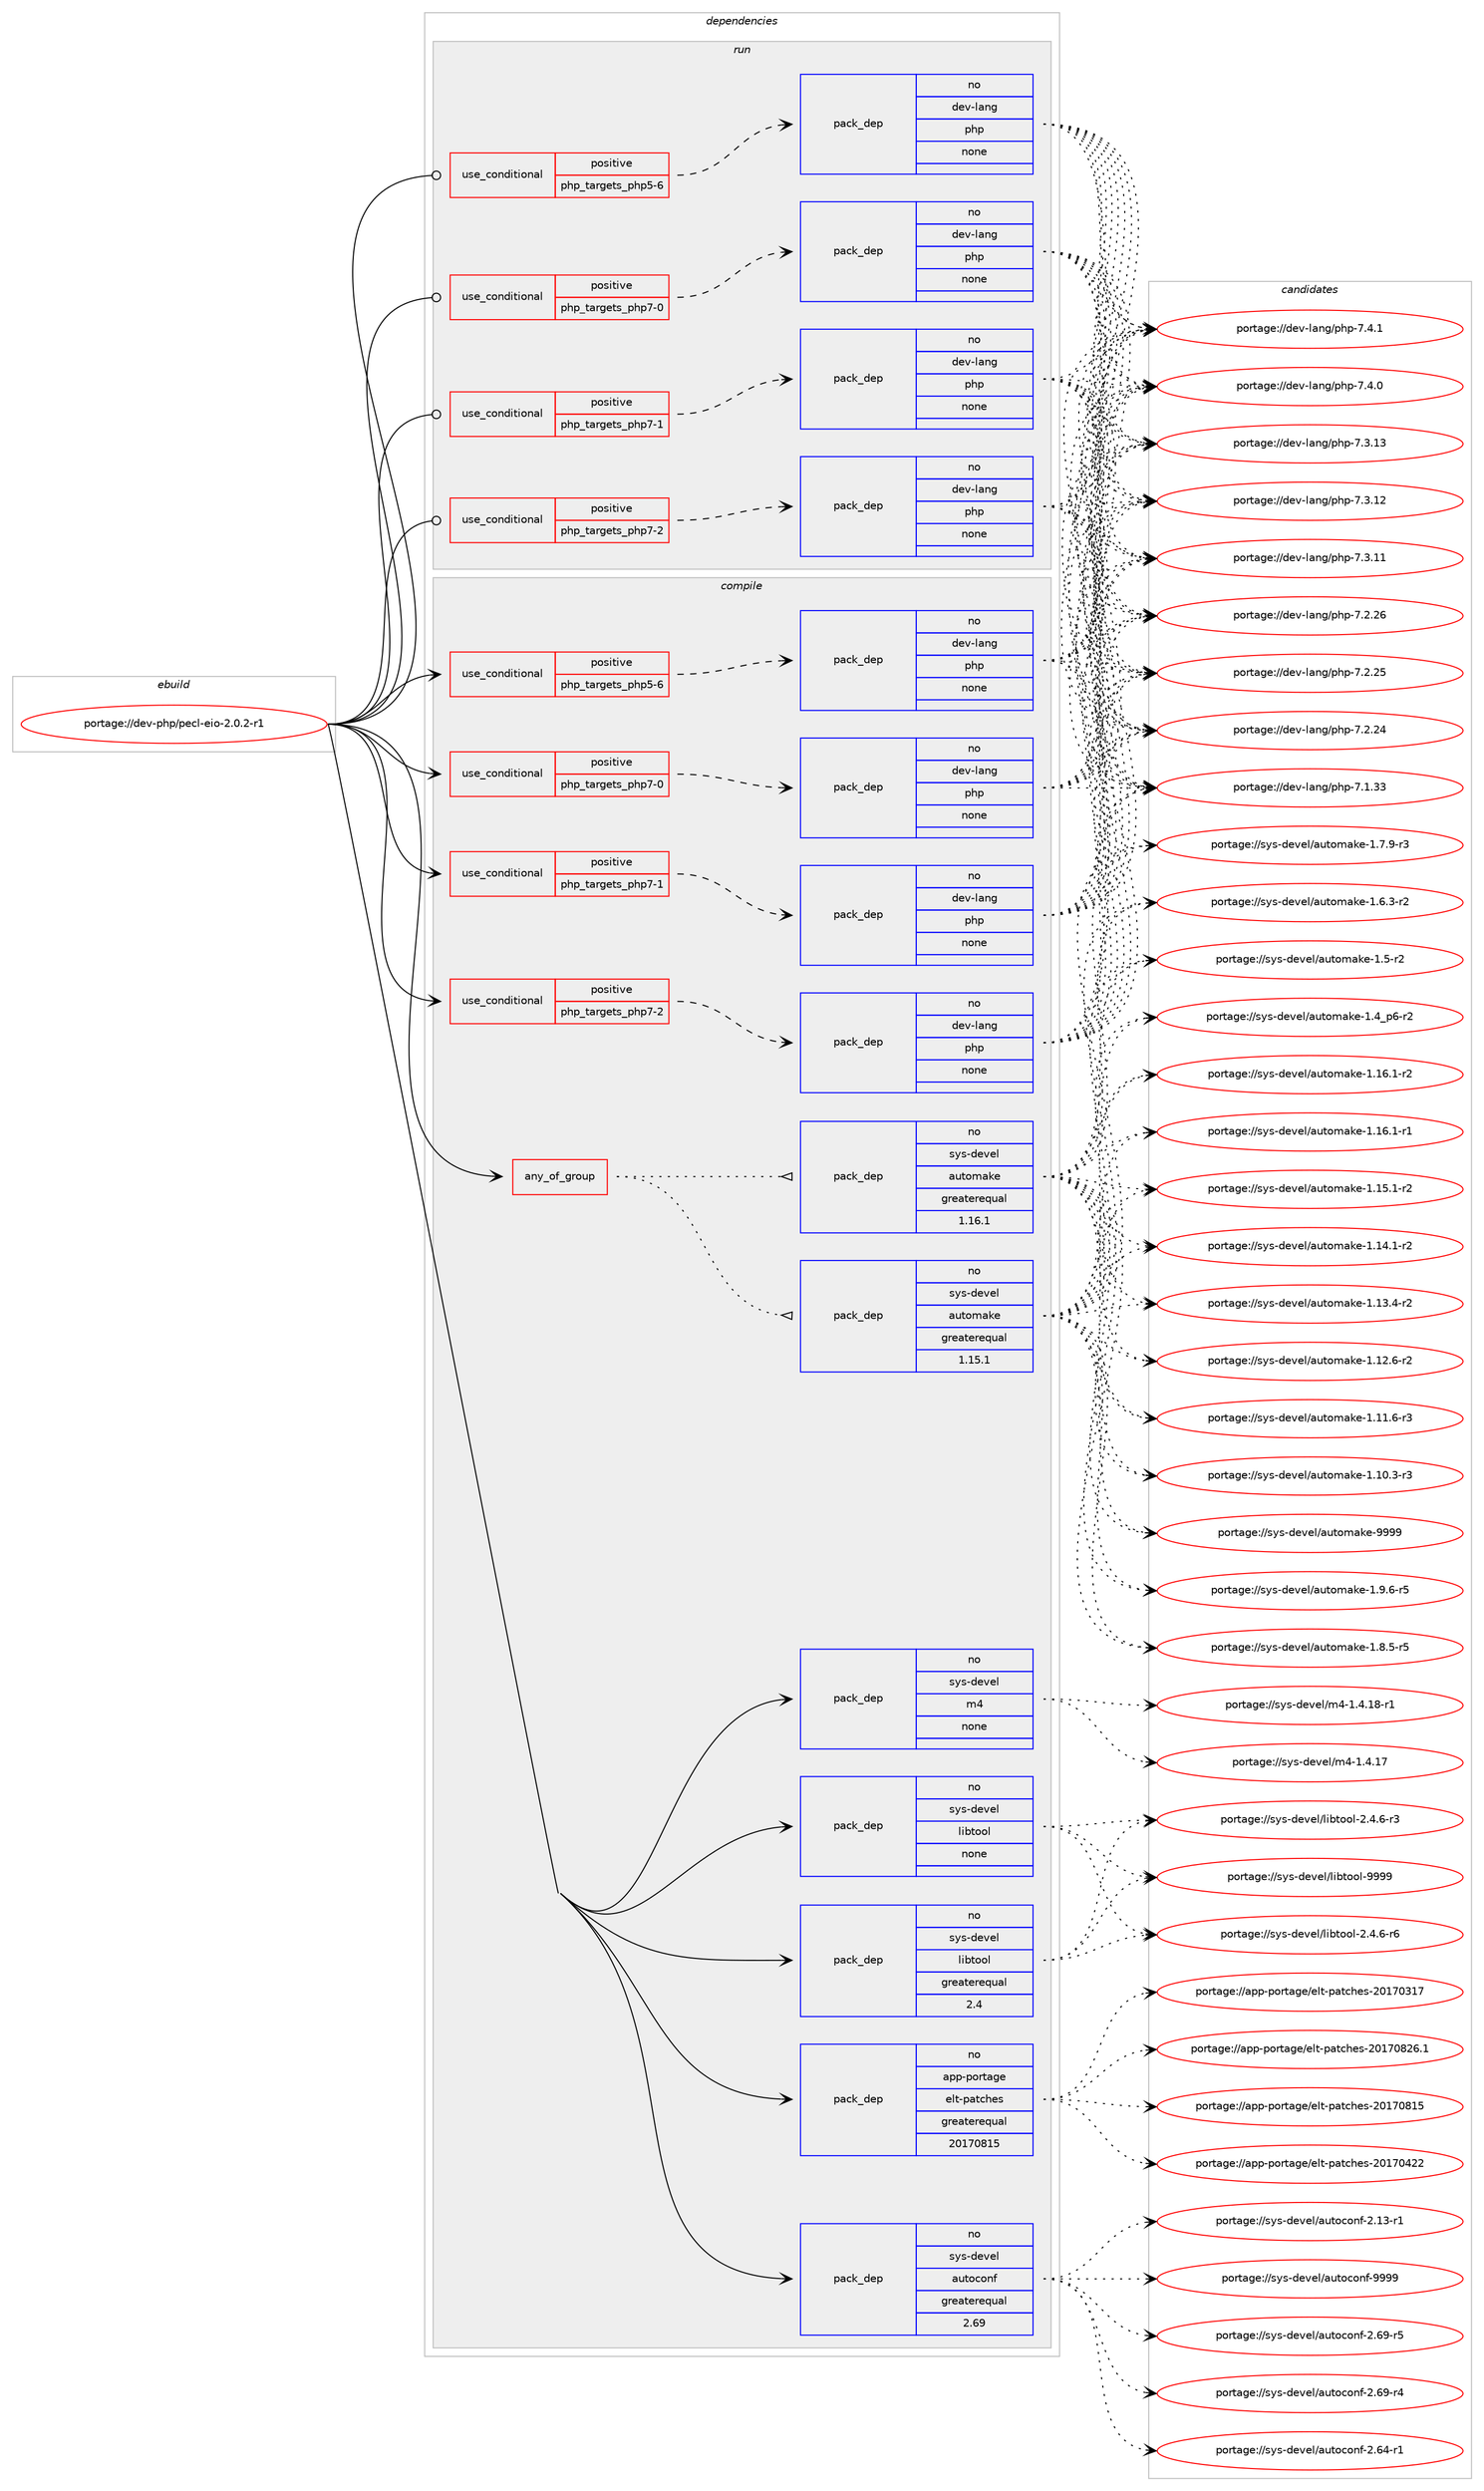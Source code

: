 digraph prolog {

# *************
# Graph options
# *************

newrank=true;
concentrate=true;
compound=true;
graph [rankdir=LR,fontname=Helvetica,fontsize=10,ranksep=1.5];#, ranksep=2.5, nodesep=0.2];
edge  [arrowhead=vee];
node  [fontname=Helvetica,fontsize=10];

# **********
# The ebuild
# **********

subgraph cluster_leftcol {
color=gray;
label=<<i>ebuild</i>>;
id [label="portage://dev-php/pecl-eio-2.0.2-r1", color=red, width=4, href="../dev-php/pecl-eio-2.0.2-r1.svg"];
}

# ****************
# The dependencies
# ****************

subgraph cluster_midcol {
color=gray;
label=<<i>dependencies</i>>;
subgraph cluster_compile {
fillcolor="#eeeeee";
style=filled;
label=<<i>compile</i>>;
subgraph any4816 {
dependency476854 [label=<<TABLE BORDER="0" CELLBORDER="1" CELLSPACING="0" CELLPADDING="4"><TR><TD CELLPADDING="10">any_of_group</TD></TR></TABLE>>, shape=none, color=red];subgraph pack350992 {
dependency476855 [label=<<TABLE BORDER="0" CELLBORDER="1" CELLSPACING="0" CELLPADDING="4" WIDTH="220"><TR><TD ROWSPAN="6" CELLPADDING="30">pack_dep</TD></TR><TR><TD WIDTH="110">no</TD></TR><TR><TD>sys-devel</TD></TR><TR><TD>automake</TD></TR><TR><TD>greaterequal</TD></TR><TR><TD>1.16.1</TD></TR></TABLE>>, shape=none, color=blue];
}
dependency476854:e -> dependency476855:w [weight=20,style="dotted",arrowhead="oinv"];
subgraph pack350993 {
dependency476856 [label=<<TABLE BORDER="0" CELLBORDER="1" CELLSPACING="0" CELLPADDING="4" WIDTH="220"><TR><TD ROWSPAN="6" CELLPADDING="30">pack_dep</TD></TR><TR><TD WIDTH="110">no</TD></TR><TR><TD>sys-devel</TD></TR><TR><TD>automake</TD></TR><TR><TD>greaterequal</TD></TR><TR><TD>1.15.1</TD></TR></TABLE>>, shape=none, color=blue];
}
dependency476854:e -> dependency476856:w [weight=20,style="dotted",arrowhead="oinv"];
}
id:e -> dependency476854:w [weight=20,style="solid",arrowhead="vee"];
subgraph cond120821 {
dependency476857 [label=<<TABLE BORDER="0" CELLBORDER="1" CELLSPACING="0" CELLPADDING="4"><TR><TD ROWSPAN="3" CELLPADDING="10">use_conditional</TD></TR><TR><TD>positive</TD></TR><TR><TD>php_targets_php5-6</TD></TR></TABLE>>, shape=none, color=red];
subgraph pack350994 {
dependency476858 [label=<<TABLE BORDER="0" CELLBORDER="1" CELLSPACING="0" CELLPADDING="4" WIDTH="220"><TR><TD ROWSPAN="6" CELLPADDING="30">pack_dep</TD></TR><TR><TD WIDTH="110">no</TD></TR><TR><TD>dev-lang</TD></TR><TR><TD>php</TD></TR><TR><TD>none</TD></TR><TR><TD></TD></TR></TABLE>>, shape=none, color=blue];
}
dependency476857:e -> dependency476858:w [weight=20,style="dashed",arrowhead="vee"];
}
id:e -> dependency476857:w [weight=20,style="solid",arrowhead="vee"];
subgraph cond120822 {
dependency476859 [label=<<TABLE BORDER="0" CELLBORDER="1" CELLSPACING="0" CELLPADDING="4"><TR><TD ROWSPAN="3" CELLPADDING="10">use_conditional</TD></TR><TR><TD>positive</TD></TR><TR><TD>php_targets_php7-0</TD></TR></TABLE>>, shape=none, color=red];
subgraph pack350995 {
dependency476860 [label=<<TABLE BORDER="0" CELLBORDER="1" CELLSPACING="0" CELLPADDING="4" WIDTH="220"><TR><TD ROWSPAN="6" CELLPADDING="30">pack_dep</TD></TR><TR><TD WIDTH="110">no</TD></TR><TR><TD>dev-lang</TD></TR><TR><TD>php</TD></TR><TR><TD>none</TD></TR><TR><TD></TD></TR></TABLE>>, shape=none, color=blue];
}
dependency476859:e -> dependency476860:w [weight=20,style="dashed",arrowhead="vee"];
}
id:e -> dependency476859:w [weight=20,style="solid",arrowhead="vee"];
subgraph cond120823 {
dependency476861 [label=<<TABLE BORDER="0" CELLBORDER="1" CELLSPACING="0" CELLPADDING="4"><TR><TD ROWSPAN="3" CELLPADDING="10">use_conditional</TD></TR><TR><TD>positive</TD></TR><TR><TD>php_targets_php7-1</TD></TR></TABLE>>, shape=none, color=red];
subgraph pack350996 {
dependency476862 [label=<<TABLE BORDER="0" CELLBORDER="1" CELLSPACING="0" CELLPADDING="4" WIDTH="220"><TR><TD ROWSPAN="6" CELLPADDING="30">pack_dep</TD></TR><TR><TD WIDTH="110">no</TD></TR><TR><TD>dev-lang</TD></TR><TR><TD>php</TD></TR><TR><TD>none</TD></TR><TR><TD></TD></TR></TABLE>>, shape=none, color=blue];
}
dependency476861:e -> dependency476862:w [weight=20,style="dashed",arrowhead="vee"];
}
id:e -> dependency476861:w [weight=20,style="solid",arrowhead="vee"];
subgraph cond120824 {
dependency476863 [label=<<TABLE BORDER="0" CELLBORDER="1" CELLSPACING="0" CELLPADDING="4"><TR><TD ROWSPAN="3" CELLPADDING="10">use_conditional</TD></TR><TR><TD>positive</TD></TR><TR><TD>php_targets_php7-2</TD></TR></TABLE>>, shape=none, color=red];
subgraph pack350997 {
dependency476864 [label=<<TABLE BORDER="0" CELLBORDER="1" CELLSPACING="0" CELLPADDING="4" WIDTH="220"><TR><TD ROWSPAN="6" CELLPADDING="30">pack_dep</TD></TR><TR><TD WIDTH="110">no</TD></TR><TR><TD>dev-lang</TD></TR><TR><TD>php</TD></TR><TR><TD>none</TD></TR><TR><TD></TD></TR></TABLE>>, shape=none, color=blue];
}
dependency476863:e -> dependency476864:w [weight=20,style="dashed",arrowhead="vee"];
}
id:e -> dependency476863:w [weight=20,style="solid",arrowhead="vee"];
subgraph pack350998 {
dependency476865 [label=<<TABLE BORDER="0" CELLBORDER="1" CELLSPACING="0" CELLPADDING="4" WIDTH="220"><TR><TD ROWSPAN="6" CELLPADDING="30">pack_dep</TD></TR><TR><TD WIDTH="110">no</TD></TR><TR><TD>app-portage</TD></TR><TR><TD>elt-patches</TD></TR><TR><TD>greaterequal</TD></TR><TR><TD>20170815</TD></TR></TABLE>>, shape=none, color=blue];
}
id:e -> dependency476865:w [weight=20,style="solid",arrowhead="vee"];
subgraph pack350999 {
dependency476866 [label=<<TABLE BORDER="0" CELLBORDER="1" CELLSPACING="0" CELLPADDING="4" WIDTH="220"><TR><TD ROWSPAN="6" CELLPADDING="30">pack_dep</TD></TR><TR><TD WIDTH="110">no</TD></TR><TR><TD>sys-devel</TD></TR><TR><TD>autoconf</TD></TR><TR><TD>greaterequal</TD></TR><TR><TD>2.69</TD></TR></TABLE>>, shape=none, color=blue];
}
id:e -> dependency476866:w [weight=20,style="solid",arrowhead="vee"];
subgraph pack351000 {
dependency476867 [label=<<TABLE BORDER="0" CELLBORDER="1" CELLSPACING="0" CELLPADDING="4" WIDTH="220"><TR><TD ROWSPAN="6" CELLPADDING="30">pack_dep</TD></TR><TR><TD WIDTH="110">no</TD></TR><TR><TD>sys-devel</TD></TR><TR><TD>libtool</TD></TR><TR><TD>greaterequal</TD></TR><TR><TD>2.4</TD></TR></TABLE>>, shape=none, color=blue];
}
id:e -> dependency476867:w [weight=20,style="solid",arrowhead="vee"];
subgraph pack351001 {
dependency476868 [label=<<TABLE BORDER="0" CELLBORDER="1" CELLSPACING="0" CELLPADDING="4" WIDTH="220"><TR><TD ROWSPAN="6" CELLPADDING="30">pack_dep</TD></TR><TR><TD WIDTH="110">no</TD></TR><TR><TD>sys-devel</TD></TR><TR><TD>libtool</TD></TR><TR><TD>none</TD></TR><TR><TD></TD></TR></TABLE>>, shape=none, color=blue];
}
id:e -> dependency476868:w [weight=20,style="solid",arrowhead="vee"];
subgraph pack351002 {
dependency476869 [label=<<TABLE BORDER="0" CELLBORDER="1" CELLSPACING="0" CELLPADDING="4" WIDTH="220"><TR><TD ROWSPAN="6" CELLPADDING="30">pack_dep</TD></TR><TR><TD WIDTH="110">no</TD></TR><TR><TD>sys-devel</TD></TR><TR><TD>m4</TD></TR><TR><TD>none</TD></TR><TR><TD></TD></TR></TABLE>>, shape=none, color=blue];
}
id:e -> dependency476869:w [weight=20,style="solid",arrowhead="vee"];
}
subgraph cluster_compileandrun {
fillcolor="#eeeeee";
style=filled;
label=<<i>compile and run</i>>;
}
subgraph cluster_run {
fillcolor="#eeeeee";
style=filled;
label=<<i>run</i>>;
subgraph cond120825 {
dependency476870 [label=<<TABLE BORDER="0" CELLBORDER="1" CELLSPACING="0" CELLPADDING="4"><TR><TD ROWSPAN="3" CELLPADDING="10">use_conditional</TD></TR><TR><TD>positive</TD></TR><TR><TD>php_targets_php5-6</TD></TR></TABLE>>, shape=none, color=red];
subgraph pack351003 {
dependency476871 [label=<<TABLE BORDER="0" CELLBORDER="1" CELLSPACING="0" CELLPADDING="4" WIDTH="220"><TR><TD ROWSPAN="6" CELLPADDING="30">pack_dep</TD></TR><TR><TD WIDTH="110">no</TD></TR><TR><TD>dev-lang</TD></TR><TR><TD>php</TD></TR><TR><TD>none</TD></TR><TR><TD></TD></TR></TABLE>>, shape=none, color=blue];
}
dependency476870:e -> dependency476871:w [weight=20,style="dashed",arrowhead="vee"];
}
id:e -> dependency476870:w [weight=20,style="solid",arrowhead="odot"];
subgraph cond120826 {
dependency476872 [label=<<TABLE BORDER="0" CELLBORDER="1" CELLSPACING="0" CELLPADDING="4"><TR><TD ROWSPAN="3" CELLPADDING="10">use_conditional</TD></TR><TR><TD>positive</TD></TR><TR><TD>php_targets_php7-0</TD></TR></TABLE>>, shape=none, color=red];
subgraph pack351004 {
dependency476873 [label=<<TABLE BORDER="0" CELLBORDER="1" CELLSPACING="0" CELLPADDING="4" WIDTH="220"><TR><TD ROWSPAN="6" CELLPADDING="30">pack_dep</TD></TR><TR><TD WIDTH="110">no</TD></TR><TR><TD>dev-lang</TD></TR><TR><TD>php</TD></TR><TR><TD>none</TD></TR><TR><TD></TD></TR></TABLE>>, shape=none, color=blue];
}
dependency476872:e -> dependency476873:w [weight=20,style="dashed",arrowhead="vee"];
}
id:e -> dependency476872:w [weight=20,style="solid",arrowhead="odot"];
subgraph cond120827 {
dependency476874 [label=<<TABLE BORDER="0" CELLBORDER="1" CELLSPACING="0" CELLPADDING="4"><TR><TD ROWSPAN="3" CELLPADDING="10">use_conditional</TD></TR><TR><TD>positive</TD></TR><TR><TD>php_targets_php7-1</TD></TR></TABLE>>, shape=none, color=red];
subgraph pack351005 {
dependency476875 [label=<<TABLE BORDER="0" CELLBORDER="1" CELLSPACING="0" CELLPADDING="4" WIDTH="220"><TR><TD ROWSPAN="6" CELLPADDING="30">pack_dep</TD></TR><TR><TD WIDTH="110">no</TD></TR><TR><TD>dev-lang</TD></TR><TR><TD>php</TD></TR><TR><TD>none</TD></TR><TR><TD></TD></TR></TABLE>>, shape=none, color=blue];
}
dependency476874:e -> dependency476875:w [weight=20,style="dashed",arrowhead="vee"];
}
id:e -> dependency476874:w [weight=20,style="solid",arrowhead="odot"];
subgraph cond120828 {
dependency476876 [label=<<TABLE BORDER="0" CELLBORDER="1" CELLSPACING="0" CELLPADDING="4"><TR><TD ROWSPAN="3" CELLPADDING="10">use_conditional</TD></TR><TR><TD>positive</TD></TR><TR><TD>php_targets_php7-2</TD></TR></TABLE>>, shape=none, color=red];
subgraph pack351006 {
dependency476877 [label=<<TABLE BORDER="0" CELLBORDER="1" CELLSPACING="0" CELLPADDING="4" WIDTH="220"><TR><TD ROWSPAN="6" CELLPADDING="30">pack_dep</TD></TR><TR><TD WIDTH="110">no</TD></TR><TR><TD>dev-lang</TD></TR><TR><TD>php</TD></TR><TR><TD>none</TD></TR><TR><TD></TD></TR></TABLE>>, shape=none, color=blue];
}
dependency476876:e -> dependency476877:w [weight=20,style="dashed",arrowhead="vee"];
}
id:e -> dependency476876:w [weight=20,style="solid",arrowhead="odot"];
}
}

# **************
# The candidates
# **************

subgraph cluster_choices {
rank=same;
color=gray;
label=<<i>candidates</i>>;

subgraph choice350992 {
color=black;
nodesep=1;
choice115121115451001011181011084797117116111109971071014557575757 [label="portage://sys-devel/automake-9999", color=red, width=4,href="../sys-devel/automake-9999.svg"];
choice115121115451001011181011084797117116111109971071014549465746544511453 [label="portage://sys-devel/automake-1.9.6-r5", color=red, width=4,href="../sys-devel/automake-1.9.6-r5.svg"];
choice115121115451001011181011084797117116111109971071014549465646534511453 [label="portage://sys-devel/automake-1.8.5-r5", color=red, width=4,href="../sys-devel/automake-1.8.5-r5.svg"];
choice115121115451001011181011084797117116111109971071014549465546574511451 [label="portage://sys-devel/automake-1.7.9-r3", color=red, width=4,href="../sys-devel/automake-1.7.9-r3.svg"];
choice115121115451001011181011084797117116111109971071014549465446514511450 [label="portage://sys-devel/automake-1.6.3-r2", color=red, width=4,href="../sys-devel/automake-1.6.3-r2.svg"];
choice11512111545100101118101108479711711611110997107101454946534511450 [label="portage://sys-devel/automake-1.5-r2", color=red, width=4,href="../sys-devel/automake-1.5-r2.svg"];
choice115121115451001011181011084797117116111109971071014549465295112544511450 [label="portage://sys-devel/automake-1.4_p6-r2", color=red, width=4,href="../sys-devel/automake-1.4_p6-r2.svg"];
choice11512111545100101118101108479711711611110997107101454946495446494511450 [label="portage://sys-devel/automake-1.16.1-r2", color=red, width=4,href="../sys-devel/automake-1.16.1-r2.svg"];
choice11512111545100101118101108479711711611110997107101454946495446494511449 [label="portage://sys-devel/automake-1.16.1-r1", color=red, width=4,href="../sys-devel/automake-1.16.1-r1.svg"];
choice11512111545100101118101108479711711611110997107101454946495346494511450 [label="portage://sys-devel/automake-1.15.1-r2", color=red, width=4,href="../sys-devel/automake-1.15.1-r2.svg"];
choice11512111545100101118101108479711711611110997107101454946495246494511450 [label="portage://sys-devel/automake-1.14.1-r2", color=red, width=4,href="../sys-devel/automake-1.14.1-r2.svg"];
choice11512111545100101118101108479711711611110997107101454946495146524511450 [label="portage://sys-devel/automake-1.13.4-r2", color=red, width=4,href="../sys-devel/automake-1.13.4-r2.svg"];
choice11512111545100101118101108479711711611110997107101454946495046544511450 [label="portage://sys-devel/automake-1.12.6-r2", color=red, width=4,href="../sys-devel/automake-1.12.6-r2.svg"];
choice11512111545100101118101108479711711611110997107101454946494946544511451 [label="portage://sys-devel/automake-1.11.6-r3", color=red, width=4,href="../sys-devel/automake-1.11.6-r3.svg"];
choice11512111545100101118101108479711711611110997107101454946494846514511451 [label="portage://sys-devel/automake-1.10.3-r3", color=red, width=4,href="../sys-devel/automake-1.10.3-r3.svg"];
dependency476855:e -> choice115121115451001011181011084797117116111109971071014557575757:w [style=dotted,weight="100"];
dependency476855:e -> choice115121115451001011181011084797117116111109971071014549465746544511453:w [style=dotted,weight="100"];
dependency476855:e -> choice115121115451001011181011084797117116111109971071014549465646534511453:w [style=dotted,weight="100"];
dependency476855:e -> choice115121115451001011181011084797117116111109971071014549465546574511451:w [style=dotted,weight="100"];
dependency476855:e -> choice115121115451001011181011084797117116111109971071014549465446514511450:w [style=dotted,weight="100"];
dependency476855:e -> choice11512111545100101118101108479711711611110997107101454946534511450:w [style=dotted,weight="100"];
dependency476855:e -> choice115121115451001011181011084797117116111109971071014549465295112544511450:w [style=dotted,weight="100"];
dependency476855:e -> choice11512111545100101118101108479711711611110997107101454946495446494511450:w [style=dotted,weight="100"];
dependency476855:e -> choice11512111545100101118101108479711711611110997107101454946495446494511449:w [style=dotted,weight="100"];
dependency476855:e -> choice11512111545100101118101108479711711611110997107101454946495346494511450:w [style=dotted,weight="100"];
dependency476855:e -> choice11512111545100101118101108479711711611110997107101454946495246494511450:w [style=dotted,weight="100"];
dependency476855:e -> choice11512111545100101118101108479711711611110997107101454946495146524511450:w [style=dotted,weight="100"];
dependency476855:e -> choice11512111545100101118101108479711711611110997107101454946495046544511450:w [style=dotted,weight="100"];
dependency476855:e -> choice11512111545100101118101108479711711611110997107101454946494946544511451:w [style=dotted,weight="100"];
dependency476855:e -> choice11512111545100101118101108479711711611110997107101454946494846514511451:w [style=dotted,weight="100"];
}
subgraph choice350993 {
color=black;
nodesep=1;
choice115121115451001011181011084797117116111109971071014557575757 [label="portage://sys-devel/automake-9999", color=red, width=4,href="../sys-devel/automake-9999.svg"];
choice115121115451001011181011084797117116111109971071014549465746544511453 [label="portage://sys-devel/automake-1.9.6-r5", color=red, width=4,href="../sys-devel/automake-1.9.6-r5.svg"];
choice115121115451001011181011084797117116111109971071014549465646534511453 [label="portage://sys-devel/automake-1.8.5-r5", color=red, width=4,href="../sys-devel/automake-1.8.5-r5.svg"];
choice115121115451001011181011084797117116111109971071014549465546574511451 [label="portage://sys-devel/automake-1.7.9-r3", color=red, width=4,href="../sys-devel/automake-1.7.9-r3.svg"];
choice115121115451001011181011084797117116111109971071014549465446514511450 [label="portage://sys-devel/automake-1.6.3-r2", color=red, width=4,href="../sys-devel/automake-1.6.3-r2.svg"];
choice11512111545100101118101108479711711611110997107101454946534511450 [label="portage://sys-devel/automake-1.5-r2", color=red, width=4,href="../sys-devel/automake-1.5-r2.svg"];
choice115121115451001011181011084797117116111109971071014549465295112544511450 [label="portage://sys-devel/automake-1.4_p6-r2", color=red, width=4,href="../sys-devel/automake-1.4_p6-r2.svg"];
choice11512111545100101118101108479711711611110997107101454946495446494511450 [label="portage://sys-devel/automake-1.16.1-r2", color=red, width=4,href="../sys-devel/automake-1.16.1-r2.svg"];
choice11512111545100101118101108479711711611110997107101454946495446494511449 [label="portage://sys-devel/automake-1.16.1-r1", color=red, width=4,href="../sys-devel/automake-1.16.1-r1.svg"];
choice11512111545100101118101108479711711611110997107101454946495346494511450 [label="portage://sys-devel/automake-1.15.1-r2", color=red, width=4,href="../sys-devel/automake-1.15.1-r2.svg"];
choice11512111545100101118101108479711711611110997107101454946495246494511450 [label="portage://sys-devel/automake-1.14.1-r2", color=red, width=4,href="../sys-devel/automake-1.14.1-r2.svg"];
choice11512111545100101118101108479711711611110997107101454946495146524511450 [label="portage://sys-devel/automake-1.13.4-r2", color=red, width=4,href="../sys-devel/automake-1.13.4-r2.svg"];
choice11512111545100101118101108479711711611110997107101454946495046544511450 [label="portage://sys-devel/automake-1.12.6-r2", color=red, width=4,href="../sys-devel/automake-1.12.6-r2.svg"];
choice11512111545100101118101108479711711611110997107101454946494946544511451 [label="portage://sys-devel/automake-1.11.6-r3", color=red, width=4,href="../sys-devel/automake-1.11.6-r3.svg"];
choice11512111545100101118101108479711711611110997107101454946494846514511451 [label="portage://sys-devel/automake-1.10.3-r3", color=red, width=4,href="../sys-devel/automake-1.10.3-r3.svg"];
dependency476856:e -> choice115121115451001011181011084797117116111109971071014557575757:w [style=dotted,weight="100"];
dependency476856:e -> choice115121115451001011181011084797117116111109971071014549465746544511453:w [style=dotted,weight="100"];
dependency476856:e -> choice115121115451001011181011084797117116111109971071014549465646534511453:w [style=dotted,weight="100"];
dependency476856:e -> choice115121115451001011181011084797117116111109971071014549465546574511451:w [style=dotted,weight="100"];
dependency476856:e -> choice115121115451001011181011084797117116111109971071014549465446514511450:w [style=dotted,weight="100"];
dependency476856:e -> choice11512111545100101118101108479711711611110997107101454946534511450:w [style=dotted,weight="100"];
dependency476856:e -> choice115121115451001011181011084797117116111109971071014549465295112544511450:w [style=dotted,weight="100"];
dependency476856:e -> choice11512111545100101118101108479711711611110997107101454946495446494511450:w [style=dotted,weight="100"];
dependency476856:e -> choice11512111545100101118101108479711711611110997107101454946495446494511449:w [style=dotted,weight="100"];
dependency476856:e -> choice11512111545100101118101108479711711611110997107101454946495346494511450:w [style=dotted,weight="100"];
dependency476856:e -> choice11512111545100101118101108479711711611110997107101454946495246494511450:w [style=dotted,weight="100"];
dependency476856:e -> choice11512111545100101118101108479711711611110997107101454946495146524511450:w [style=dotted,weight="100"];
dependency476856:e -> choice11512111545100101118101108479711711611110997107101454946495046544511450:w [style=dotted,weight="100"];
dependency476856:e -> choice11512111545100101118101108479711711611110997107101454946494946544511451:w [style=dotted,weight="100"];
dependency476856:e -> choice11512111545100101118101108479711711611110997107101454946494846514511451:w [style=dotted,weight="100"];
}
subgraph choice350994 {
color=black;
nodesep=1;
choice100101118451089711010347112104112455546524649 [label="portage://dev-lang/php-7.4.1", color=red, width=4,href="../dev-lang/php-7.4.1.svg"];
choice100101118451089711010347112104112455546524648 [label="portage://dev-lang/php-7.4.0", color=red, width=4,href="../dev-lang/php-7.4.0.svg"];
choice10010111845108971101034711210411245554651464951 [label="portage://dev-lang/php-7.3.13", color=red, width=4,href="../dev-lang/php-7.3.13.svg"];
choice10010111845108971101034711210411245554651464950 [label="portage://dev-lang/php-7.3.12", color=red, width=4,href="../dev-lang/php-7.3.12.svg"];
choice10010111845108971101034711210411245554651464949 [label="portage://dev-lang/php-7.3.11", color=red, width=4,href="../dev-lang/php-7.3.11.svg"];
choice10010111845108971101034711210411245554650465054 [label="portage://dev-lang/php-7.2.26", color=red, width=4,href="../dev-lang/php-7.2.26.svg"];
choice10010111845108971101034711210411245554650465053 [label="portage://dev-lang/php-7.2.25", color=red, width=4,href="../dev-lang/php-7.2.25.svg"];
choice10010111845108971101034711210411245554650465052 [label="portage://dev-lang/php-7.2.24", color=red, width=4,href="../dev-lang/php-7.2.24.svg"];
choice10010111845108971101034711210411245554649465151 [label="portage://dev-lang/php-7.1.33", color=red, width=4,href="../dev-lang/php-7.1.33.svg"];
dependency476858:e -> choice100101118451089711010347112104112455546524649:w [style=dotted,weight="100"];
dependency476858:e -> choice100101118451089711010347112104112455546524648:w [style=dotted,weight="100"];
dependency476858:e -> choice10010111845108971101034711210411245554651464951:w [style=dotted,weight="100"];
dependency476858:e -> choice10010111845108971101034711210411245554651464950:w [style=dotted,weight="100"];
dependency476858:e -> choice10010111845108971101034711210411245554651464949:w [style=dotted,weight="100"];
dependency476858:e -> choice10010111845108971101034711210411245554650465054:w [style=dotted,weight="100"];
dependency476858:e -> choice10010111845108971101034711210411245554650465053:w [style=dotted,weight="100"];
dependency476858:e -> choice10010111845108971101034711210411245554650465052:w [style=dotted,weight="100"];
dependency476858:e -> choice10010111845108971101034711210411245554649465151:w [style=dotted,weight="100"];
}
subgraph choice350995 {
color=black;
nodesep=1;
choice100101118451089711010347112104112455546524649 [label="portage://dev-lang/php-7.4.1", color=red, width=4,href="../dev-lang/php-7.4.1.svg"];
choice100101118451089711010347112104112455546524648 [label="portage://dev-lang/php-7.4.0", color=red, width=4,href="../dev-lang/php-7.4.0.svg"];
choice10010111845108971101034711210411245554651464951 [label="portage://dev-lang/php-7.3.13", color=red, width=4,href="../dev-lang/php-7.3.13.svg"];
choice10010111845108971101034711210411245554651464950 [label="portage://dev-lang/php-7.3.12", color=red, width=4,href="../dev-lang/php-7.3.12.svg"];
choice10010111845108971101034711210411245554651464949 [label="portage://dev-lang/php-7.3.11", color=red, width=4,href="../dev-lang/php-7.3.11.svg"];
choice10010111845108971101034711210411245554650465054 [label="portage://dev-lang/php-7.2.26", color=red, width=4,href="../dev-lang/php-7.2.26.svg"];
choice10010111845108971101034711210411245554650465053 [label="portage://dev-lang/php-7.2.25", color=red, width=4,href="../dev-lang/php-7.2.25.svg"];
choice10010111845108971101034711210411245554650465052 [label="portage://dev-lang/php-7.2.24", color=red, width=4,href="../dev-lang/php-7.2.24.svg"];
choice10010111845108971101034711210411245554649465151 [label="portage://dev-lang/php-7.1.33", color=red, width=4,href="../dev-lang/php-7.1.33.svg"];
dependency476860:e -> choice100101118451089711010347112104112455546524649:w [style=dotted,weight="100"];
dependency476860:e -> choice100101118451089711010347112104112455546524648:w [style=dotted,weight="100"];
dependency476860:e -> choice10010111845108971101034711210411245554651464951:w [style=dotted,weight="100"];
dependency476860:e -> choice10010111845108971101034711210411245554651464950:w [style=dotted,weight="100"];
dependency476860:e -> choice10010111845108971101034711210411245554651464949:w [style=dotted,weight="100"];
dependency476860:e -> choice10010111845108971101034711210411245554650465054:w [style=dotted,weight="100"];
dependency476860:e -> choice10010111845108971101034711210411245554650465053:w [style=dotted,weight="100"];
dependency476860:e -> choice10010111845108971101034711210411245554650465052:w [style=dotted,weight="100"];
dependency476860:e -> choice10010111845108971101034711210411245554649465151:w [style=dotted,weight="100"];
}
subgraph choice350996 {
color=black;
nodesep=1;
choice100101118451089711010347112104112455546524649 [label="portage://dev-lang/php-7.4.1", color=red, width=4,href="../dev-lang/php-7.4.1.svg"];
choice100101118451089711010347112104112455546524648 [label="portage://dev-lang/php-7.4.0", color=red, width=4,href="../dev-lang/php-7.4.0.svg"];
choice10010111845108971101034711210411245554651464951 [label="portage://dev-lang/php-7.3.13", color=red, width=4,href="../dev-lang/php-7.3.13.svg"];
choice10010111845108971101034711210411245554651464950 [label="portage://dev-lang/php-7.3.12", color=red, width=4,href="../dev-lang/php-7.3.12.svg"];
choice10010111845108971101034711210411245554651464949 [label="portage://dev-lang/php-7.3.11", color=red, width=4,href="../dev-lang/php-7.3.11.svg"];
choice10010111845108971101034711210411245554650465054 [label="portage://dev-lang/php-7.2.26", color=red, width=4,href="../dev-lang/php-7.2.26.svg"];
choice10010111845108971101034711210411245554650465053 [label="portage://dev-lang/php-7.2.25", color=red, width=4,href="../dev-lang/php-7.2.25.svg"];
choice10010111845108971101034711210411245554650465052 [label="portage://dev-lang/php-7.2.24", color=red, width=4,href="../dev-lang/php-7.2.24.svg"];
choice10010111845108971101034711210411245554649465151 [label="portage://dev-lang/php-7.1.33", color=red, width=4,href="../dev-lang/php-7.1.33.svg"];
dependency476862:e -> choice100101118451089711010347112104112455546524649:w [style=dotted,weight="100"];
dependency476862:e -> choice100101118451089711010347112104112455546524648:w [style=dotted,weight="100"];
dependency476862:e -> choice10010111845108971101034711210411245554651464951:w [style=dotted,weight="100"];
dependency476862:e -> choice10010111845108971101034711210411245554651464950:w [style=dotted,weight="100"];
dependency476862:e -> choice10010111845108971101034711210411245554651464949:w [style=dotted,weight="100"];
dependency476862:e -> choice10010111845108971101034711210411245554650465054:w [style=dotted,weight="100"];
dependency476862:e -> choice10010111845108971101034711210411245554650465053:w [style=dotted,weight="100"];
dependency476862:e -> choice10010111845108971101034711210411245554650465052:w [style=dotted,weight="100"];
dependency476862:e -> choice10010111845108971101034711210411245554649465151:w [style=dotted,weight="100"];
}
subgraph choice350997 {
color=black;
nodesep=1;
choice100101118451089711010347112104112455546524649 [label="portage://dev-lang/php-7.4.1", color=red, width=4,href="../dev-lang/php-7.4.1.svg"];
choice100101118451089711010347112104112455546524648 [label="portage://dev-lang/php-7.4.0", color=red, width=4,href="../dev-lang/php-7.4.0.svg"];
choice10010111845108971101034711210411245554651464951 [label="portage://dev-lang/php-7.3.13", color=red, width=4,href="../dev-lang/php-7.3.13.svg"];
choice10010111845108971101034711210411245554651464950 [label="portage://dev-lang/php-7.3.12", color=red, width=4,href="../dev-lang/php-7.3.12.svg"];
choice10010111845108971101034711210411245554651464949 [label="portage://dev-lang/php-7.3.11", color=red, width=4,href="../dev-lang/php-7.3.11.svg"];
choice10010111845108971101034711210411245554650465054 [label="portage://dev-lang/php-7.2.26", color=red, width=4,href="../dev-lang/php-7.2.26.svg"];
choice10010111845108971101034711210411245554650465053 [label="portage://dev-lang/php-7.2.25", color=red, width=4,href="../dev-lang/php-7.2.25.svg"];
choice10010111845108971101034711210411245554650465052 [label="portage://dev-lang/php-7.2.24", color=red, width=4,href="../dev-lang/php-7.2.24.svg"];
choice10010111845108971101034711210411245554649465151 [label="portage://dev-lang/php-7.1.33", color=red, width=4,href="../dev-lang/php-7.1.33.svg"];
dependency476864:e -> choice100101118451089711010347112104112455546524649:w [style=dotted,weight="100"];
dependency476864:e -> choice100101118451089711010347112104112455546524648:w [style=dotted,weight="100"];
dependency476864:e -> choice10010111845108971101034711210411245554651464951:w [style=dotted,weight="100"];
dependency476864:e -> choice10010111845108971101034711210411245554651464950:w [style=dotted,weight="100"];
dependency476864:e -> choice10010111845108971101034711210411245554651464949:w [style=dotted,weight="100"];
dependency476864:e -> choice10010111845108971101034711210411245554650465054:w [style=dotted,weight="100"];
dependency476864:e -> choice10010111845108971101034711210411245554650465053:w [style=dotted,weight="100"];
dependency476864:e -> choice10010111845108971101034711210411245554650465052:w [style=dotted,weight="100"];
dependency476864:e -> choice10010111845108971101034711210411245554649465151:w [style=dotted,weight="100"];
}
subgraph choice350998 {
color=black;
nodesep=1;
choice971121124511211111411697103101471011081164511297116991041011154550484955485650544649 [label="portage://app-portage/elt-patches-20170826.1", color=red, width=4,href="../app-portage/elt-patches-20170826.1.svg"];
choice97112112451121111141169710310147101108116451129711699104101115455048495548564953 [label="portage://app-portage/elt-patches-20170815", color=red, width=4,href="../app-portage/elt-patches-20170815.svg"];
choice97112112451121111141169710310147101108116451129711699104101115455048495548525050 [label="portage://app-portage/elt-patches-20170422", color=red, width=4,href="../app-portage/elt-patches-20170422.svg"];
choice97112112451121111141169710310147101108116451129711699104101115455048495548514955 [label="portage://app-portage/elt-patches-20170317", color=red, width=4,href="../app-portage/elt-patches-20170317.svg"];
dependency476865:e -> choice971121124511211111411697103101471011081164511297116991041011154550484955485650544649:w [style=dotted,weight="100"];
dependency476865:e -> choice97112112451121111141169710310147101108116451129711699104101115455048495548564953:w [style=dotted,weight="100"];
dependency476865:e -> choice97112112451121111141169710310147101108116451129711699104101115455048495548525050:w [style=dotted,weight="100"];
dependency476865:e -> choice97112112451121111141169710310147101108116451129711699104101115455048495548514955:w [style=dotted,weight="100"];
}
subgraph choice350999 {
color=black;
nodesep=1;
choice115121115451001011181011084797117116111991111101024557575757 [label="portage://sys-devel/autoconf-9999", color=red, width=4,href="../sys-devel/autoconf-9999.svg"];
choice1151211154510010111810110847971171161119911111010245504654574511453 [label="portage://sys-devel/autoconf-2.69-r5", color=red, width=4,href="../sys-devel/autoconf-2.69-r5.svg"];
choice1151211154510010111810110847971171161119911111010245504654574511452 [label="portage://sys-devel/autoconf-2.69-r4", color=red, width=4,href="../sys-devel/autoconf-2.69-r4.svg"];
choice1151211154510010111810110847971171161119911111010245504654524511449 [label="portage://sys-devel/autoconf-2.64-r1", color=red, width=4,href="../sys-devel/autoconf-2.64-r1.svg"];
choice1151211154510010111810110847971171161119911111010245504649514511449 [label="portage://sys-devel/autoconf-2.13-r1", color=red, width=4,href="../sys-devel/autoconf-2.13-r1.svg"];
dependency476866:e -> choice115121115451001011181011084797117116111991111101024557575757:w [style=dotted,weight="100"];
dependency476866:e -> choice1151211154510010111810110847971171161119911111010245504654574511453:w [style=dotted,weight="100"];
dependency476866:e -> choice1151211154510010111810110847971171161119911111010245504654574511452:w [style=dotted,weight="100"];
dependency476866:e -> choice1151211154510010111810110847971171161119911111010245504654524511449:w [style=dotted,weight="100"];
dependency476866:e -> choice1151211154510010111810110847971171161119911111010245504649514511449:w [style=dotted,weight="100"];
}
subgraph choice351000 {
color=black;
nodesep=1;
choice1151211154510010111810110847108105981161111111084557575757 [label="portage://sys-devel/libtool-9999", color=red, width=4,href="../sys-devel/libtool-9999.svg"];
choice1151211154510010111810110847108105981161111111084550465246544511454 [label="portage://sys-devel/libtool-2.4.6-r6", color=red, width=4,href="../sys-devel/libtool-2.4.6-r6.svg"];
choice1151211154510010111810110847108105981161111111084550465246544511451 [label="portage://sys-devel/libtool-2.4.6-r3", color=red, width=4,href="../sys-devel/libtool-2.4.6-r3.svg"];
dependency476867:e -> choice1151211154510010111810110847108105981161111111084557575757:w [style=dotted,weight="100"];
dependency476867:e -> choice1151211154510010111810110847108105981161111111084550465246544511454:w [style=dotted,weight="100"];
dependency476867:e -> choice1151211154510010111810110847108105981161111111084550465246544511451:w [style=dotted,weight="100"];
}
subgraph choice351001 {
color=black;
nodesep=1;
choice1151211154510010111810110847108105981161111111084557575757 [label="portage://sys-devel/libtool-9999", color=red, width=4,href="../sys-devel/libtool-9999.svg"];
choice1151211154510010111810110847108105981161111111084550465246544511454 [label="portage://sys-devel/libtool-2.4.6-r6", color=red, width=4,href="../sys-devel/libtool-2.4.6-r6.svg"];
choice1151211154510010111810110847108105981161111111084550465246544511451 [label="portage://sys-devel/libtool-2.4.6-r3", color=red, width=4,href="../sys-devel/libtool-2.4.6-r3.svg"];
dependency476868:e -> choice1151211154510010111810110847108105981161111111084557575757:w [style=dotted,weight="100"];
dependency476868:e -> choice1151211154510010111810110847108105981161111111084550465246544511454:w [style=dotted,weight="100"];
dependency476868:e -> choice1151211154510010111810110847108105981161111111084550465246544511451:w [style=dotted,weight="100"];
}
subgraph choice351002 {
color=black;
nodesep=1;
choice115121115451001011181011084710952454946524649564511449 [label="portage://sys-devel/m4-1.4.18-r1", color=red, width=4,href="../sys-devel/m4-1.4.18-r1.svg"];
choice11512111545100101118101108471095245494652464955 [label="portage://sys-devel/m4-1.4.17", color=red, width=4,href="../sys-devel/m4-1.4.17.svg"];
dependency476869:e -> choice115121115451001011181011084710952454946524649564511449:w [style=dotted,weight="100"];
dependency476869:e -> choice11512111545100101118101108471095245494652464955:w [style=dotted,weight="100"];
}
subgraph choice351003 {
color=black;
nodesep=1;
choice100101118451089711010347112104112455546524649 [label="portage://dev-lang/php-7.4.1", color=red, width=4,href="../dev-lang/php-7.4.1.svg"];
choice100101118451089711010347112104112455546524648 [label="portage://dev-lang/php-7.4.0", color=red, width=4,href="../dev-lang/php-7.4.0.svg"];
choice10010111845108971101034711210411245554651464951 [label="portage://dev-lang/php-7.3.13", color=red, width=4,href="../dev-lang/php-7.3.13.svg"];
choice10010111845108971101034711210411245554651464950 [label="portage://dev-lang/php-7.3.12", color=red, width=4,href="../dev-lang/php-7.3.12.svg"];
choice10010111845108971101034711210411245554651464949 [label="portage://dev-lang/php-7.3.11", color=red, width=4,href="../dev-lang/php-7.3.11.svg"];
choice10010111845108971101034711210411245554650465054 [label="portage://dev-lang/php-7.2.26", color=red, width=4,href="../dev-lang/php-7.2.26.svg"];
choice10010111845108971101034711210411245554650465053 [label="portage://dev-lang/php-7.2.25", color=red, width=4,href="../dev-lang/php-7.2.25.svg"];
choice10010111845108971101034711210411245554650465052 [label="portage://dev-lang/php-7.2.24", color=red, width=4,href="../dev-lang/php-7.2.24.svg"];
choice10010111845108971101034711210411245554649465151 [label="portage://dev-lang/php-7.1.33", color=red, width=4,href="../dev-lang/php-7.1.33.svg"];
dependency476871:e -> choice100101118451089711010347112104112455546524649:w [style=dotted,weight="100"];
dependency476871:e -> choice100101118451089711010347112104112455546524648:w [style=dotted,weight="100"];
dependency476871:e -> choice10010111845108971101034711210411245554651464951:w [style=dotted,weight="100"];
dependency476871:e -> choice10010111845108971101034711210411245554651464950:w [style=dotted,weight="100"];
dependency476871:e -> choice10010111845108971101034711210411245554651464949:w [style=dotted,weight="100"];
dependency476871:e -> choice10010111845108971101034711210411245554650465054:w [style=dotted,weight="100"];
dependency476871:e -> choice10010111845108971101034711210411245554650465053:w [style=dotted,weight="100"];
dependency476871:e -> choice10010111845108971101034711210411245554650465052:w [style=dotted,weight="100"];
dependency476871:e -> choice10010111845108971101034711210411245554649465151:w [style=dotted,weight="100"];
}
subgraph choice351004 {
color=black;
nodesep=1;
choice100101118451089711010347112104112455546524649 [label="portage://dev-lang/php-7.4.1", color=red, width=4,href="../dev-lang/php-7.4.1.svg"];
choice100101118451089711010347112104112455546524648 [label="portage://dev-lang/php-7.4.0", color=red, width=4,href="../dev-lang/php-7.4.0.svg"];
choice10010111845108971101034711210411245554651464951 [label="portage://dev-lang/php-7.3.13", color=red, width=4,href="../dev-lang/php-7.3.13.svg"];
choice10010111845108971101034711210411245554651464950 [label="portage://dev-lang/php-7.3.12", color=red, width=4,href="../dev-lang/php-7.3.12.svg"];
choice10010111845108971101034711210411245554651464949 [label="portage://dev-lang/php-7.3.11", color=red, width=4,href="../dev-lang/php-7.3.11.svg"];
choice10010111845108971101034711210411245554650465054 [label="portage://dev-lang/php-7.2.26", color=red, width=4,href="../dev-lang/php-7.2.26.svg"];
choice10010111845108971101034711210411245554650465053 [label="portage://dev-lang/php-7.2.25", color=red, width=4,href="../dev-lang/php-7.2.25.svg"];
choice10010111845108971101034711210411245554650465052 [label="portage://dev-lang/php-7.2.24", color=red, width=4,href="../dev-lang/php-7.2.24.svg"];
choice10010111845108971101034711210411245554649465151 [label="portage://dev-lang/php-7.1.33", color=red, width=4,href="../dev-lang/php-7.1.33.svg"];
dependency476873:e -> choice100101118451089711010347112104112455546524649:w [style=dotted,weight="100"];
dependency476873:e -> choice100101118451089711010347112104112455546524648:w [style=dotted,weight="100"];
dependency476873:e -> choice10010111845108971101034711210411245554651464951:w [style=dotted,weight="100"];
dependency476873:e -> choice10010111845108971101034711210411245554651464950:w [style=dotted,weight="100"];
dependency476873:e -> choice10010111845108971101034711210411245554651464949:w [style=dotted,weight="100"];
dependency476873:e -> choice10010111845108971101034711210411245554650465054:w [style=dotted,weight="100"];
dependency476873:e -> choice10010111845108971101034711210411245554650465053:w [style=dotted,weight="100"];
dependency476873:e -> choice10010111845108971101034711210411245554650465052:w [style=dotted,weight="100"];
dependency476873:e -> choice10010111845108971101034711210411245554649465151:w [style=dotted,weight="100"];
}
subgraph choice351005 {
color=black;
nodesep=1;
choice100101118451089711010347112104112455546524649 [label="portage://dev-lang/php-7.4.1", color=red, width=4,href="../dev-lang/php-7.4.1.svg"];
choice100101118451089711010347112104112455546524648 [label="portage://dev-lang/php-7.4.0", color=red, width=4,href="../dev-lang/php-7.4.0.svg"];
choice10010111845108971101034711210411245554651464951 [label="portage://dev-lang/php-7.3.13", color=red, width=4,href="../dev-lang/php-7.3.13.svg"];
choice10010111845108971101034711210411245554651464950 [label="portage://dev-lang/php-7.3.12", color=red, width=4,href="../dev-lang/php-7.3.12.svg"];
choice10010111845108971101034711210411245554651464949 [label="portage://dev-lang/php-7.3.11", color=red, width=4,href="../dev-lang/php-7.3.11.svg"];
choice10010111845108971101034711210411245554650465054 [label="portage://dev-lang/php-7.2.26", color=red, width=4,href="../dev-lang/php-7.2.26.svg"];
choice10010111845108971101034711210411245554650465053 [label="portage://dev-lang/php-7.2.25", color=red, width=4,href="../dev-lang/php-7.2.25.svg"];
choice10010111845108971101034711210411245554650465052 [label="portage://dev-lang/php-7.2.24", color=red, width=4,href="../dev-lang/php-7.2.24.svg"];
choice10010111845108971101034711210411245554649465151 [label="portage://dev-lang/php-7.1.33", color=red, width=4,href="../dev-lang/php-7.1.33.svg"];
dependency476875:e -> choice100101118451089711010347112104112455546524649:w [style=dotted,weight="100"];
dependency476875:e -> choice100101118451089711010347112104112455546524648:w [style=dotted,weight="100"];
dependency476875:e -> choice10010111845108971101034711210411245554651464951:w [style=dotted,weight="100"];
dependency476875:e -> choice10010111845108971101034711210411245554651464950:w [style=dotted,weight="100"];
dependency476875:e -> choice10010111845108971101034711210411245554651464949:w [style=dotted,weight="100"];
dependency476875:e -> choice10010111845108971101034711210411245554650465054:w [style=dotted,weight="100"];
dependency476875:e -> choice10010111845108971101034711210411245554650465053:w [style=dotted,weight="100"];
dependency476875:e -> choice10010111845108971101034711210411245554650465052:w [style=dotted,weight="100"];
dependency476875:e -> choice10010111845108971101034711210411245554649465151:w [style=dotted,weight="100"];
}
subgraph choice351006 {
color=black;
nodesep=1;
choice100101118451089711010347112104112455546524649 [label="portage://dev-lang/php-7.4.1", color=red, width=4,href="../dev-lang/php-7.4.1.svg"];
choice100101118451089711010347112104112455546524648 [label="portage://dev-lang/php-7.4.0", color=red, width=4,href="../dev-lang/php-7.4.0.svg"];
choice10010111845108971101034711210411245554651464951 [label="portage://dev-lang/php-7.3.13", color=red, width=4,href="../dev-lang/php-7.3.13.svg"];
choice10010111845108971101034711210411245554651464950 [label="portage://dev-lang/php-7.3.12", color=red, width=4,href="../dev-lang/php-7.3.12.svg"];
choice10010111845108971101034711210411245554651464949 [label="portage://dev-lang/php-7.3.11", color=red, width=4,href="../dev-lang/php-7.3.11.svg"];
choice10010111845108971101034711210411245554650465054 [label="portage://dev-lang/php-7.2.26", color=red, width=4,href="../dev-lang/php-7.2.26.svg"];
choice10010111845108971101034711210411245554650465053 [label="portage://dev-lang/php-7.2.25", color=red, width=4,href="../dev-lang/php-7.2.25.svg"];
choice10010111845108971101034711210411245554650465052 [label="portage://dev-lang/php-7.2.24", color=red, width=4,href="../dev-lang/php-7.2.24.svg"];
choice10010111845108971101034711210411245554649465151 [label="portage://dev-lang/php-7.1.33", color=red, width=4,href="../dev-lang/php-7.1.33.svg"];
dependency476877:e -> choice100101118451089711010347112104112455546524649:w [style=dotted,weight="100"];
dependency476877:e -> choice100101118451089711010347112104112455546524648:w [style=dotted,weight="100"];
dependency476877:e -> choice10010111845108971101034711210411245554651464951:w [style=dotted,weight="100"];
dependency476877:e -> choice10010111845108971101034711210411245554651464950:w [style=dotted,weight="100"];
dependency476877:e -> choice10010111845108971101034711210411245554651464949:w [style=dotted,weight="100"];
dependency476877:e -> choice10010111845108971101034711210411245554650465054:w [style=dotted,weight="100"];
dependency476877:e -> choice10010111845108971101034711210411245554650465053:w [style=dotted,weight="100"];
dependency476877:e -> choice10010111845108971101034711210411245554650465052:w [style=dotted,weight="100"];
dependency476877:e -> choice10010111845108971101034711210411245554649465151:w [style=dotted,weight="100"];
}
}

}
